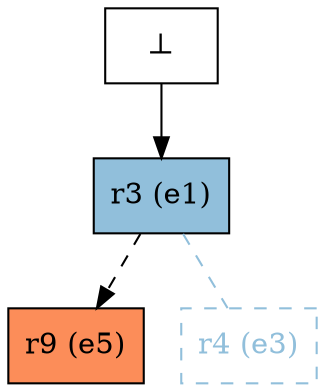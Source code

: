 digraph test {
  e1 -> e5 [style=dashed];
  e0 -> e1;
  e1 -> e3 [arrowhead=none color="#91bfdb" style=dashed];

  e1 [color="black" fillcolor="#91bfdb" label="r3 (e1)" shape=box style=filled];
  e3 [fillcolor="transparent" color="#91bfdb" label= <<FONT COLOR="#91bfdb">r4 (e3)</FONT>> shape=box style=dashed];
  e5 [color="black" fillcolor="#fc8d59" label="r9 (e5)" shape=box style=filled];
  e0 [fillcolor=white label="⊥" shape=box style=filled];
}
